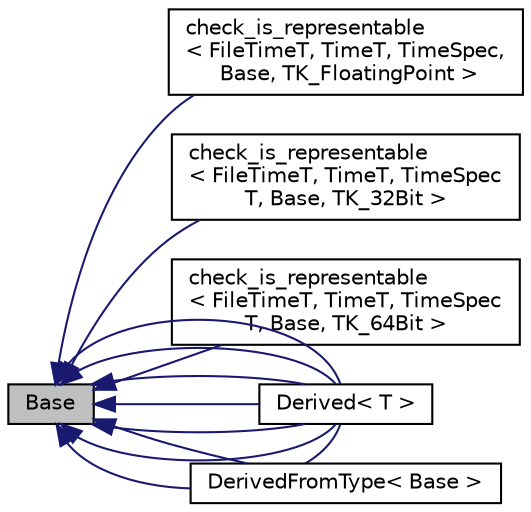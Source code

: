 digraph "Base"
{
  edge [fontname="Helvetica",fontsize="10",labelfontname="Helvetica",labelfontsize="10"];
  node [fontname="Helvetica",fontsize="10",shape=record];
  rankdir="LR";
  Node0 [label="Base",height=0.2,width=0.4,color="black", fillcolor="grey75", style="filled", fontcolor="black"];
  Node0 -> Node1 [dir="back",color="midnightblue",fontsize="10",style="solid",fontname="Helvetica"];
  Node1 [label="check_is_representable\l\< FileTimeT, TimeT, TimeSpec,\l Base, TK_FloatingPoint \>",height=0.2,width=0.4,color="black", fillcolor="white", style="filled",URL="$structcheck__is__representable_3_01_file_time_t_00_01_time_t_00_01_time_spec_00_01_base_00_01_t_k___floating_point_01_4.html"];
  Node0 -> Node2 [dir="back",color="midnightblue",fontsize="10",style="solid",fontname="Helvetica"];
  Node2 [label="check_is_representable\l\< FileTimeT, TimeT, TimeSpec\lT, Base, TK_32Bit \>",height=0.2,width=0.4,color="black", fillcolor="white", style="filled",URL="$structcheck__is__representable_3_01_file_time_t_00_01_time_t_00_01_time_spec_t_00_01_base_00_01_t_k__32_bit_01_4.html"];
  Node0 -> Node3 [dir="back",color="midnightblue",fontsize="10",style="solid",fontname="Helvetica"];
  Node3 [label="check_is_representable\l\< FileTimeT, TimeT, TimeSpec\lT, Base, TK_64Bit \>",height=0.2,width=0.4,color="black", fillcolor="white", style="filled",URL="$structcheck__is__representable_3_01_file_time_t_00_01_time_t_00_01_time_spec_t_00_01_base_00_01_t_k__64_bit_01_4.html"];
  Node0 -> Node4 [dir="back",color="midnightblue",fontsize="10",style="solid",fontname="Helvetica"];
  Node4 [label="Derived\< T \>",height=0.2,width=0.4,color="black", fillcolor="white", style="filled",URL="$struct_derived.html"];
  Node0 -> Node4 [dir="back",color="midnightblue",fontsize="10",style="solid",fontname="Helvetica"];
  Node0 -> Node4 [dir="back",color="midnightblue",fontsize="10",style="solid",fontname="Helvetica"];
  Node0 -> Node4 [dir="back",color="midnightblue",fontsize="10",style="solid",fontname="Helvetica"];
  Node0 -> Node4 [dir="back",color="midnightblue",fontsize="10",style="solid",fontname="Helvetica"];
  Node0 -> Node4 [dir="back",color="midnightblue",fontsize="10",style="solid",fontname="Helvetica"];
  Node0 -> Node4 [dir="back",color="midnightblue",fontsize="10",style="solid",fontname="Helvetica"];
  Node0 -> Node5 [dir="back",color="midnightblue",fontsize="10",style="solid",fontname="Helvetica"];
  Node5 [label="DerivedFromType\< Base \>",height=0.2,width=0.4,color="black", fillcolor="white", style="filled",URL="$struct_derived_from_type.html"];
}
